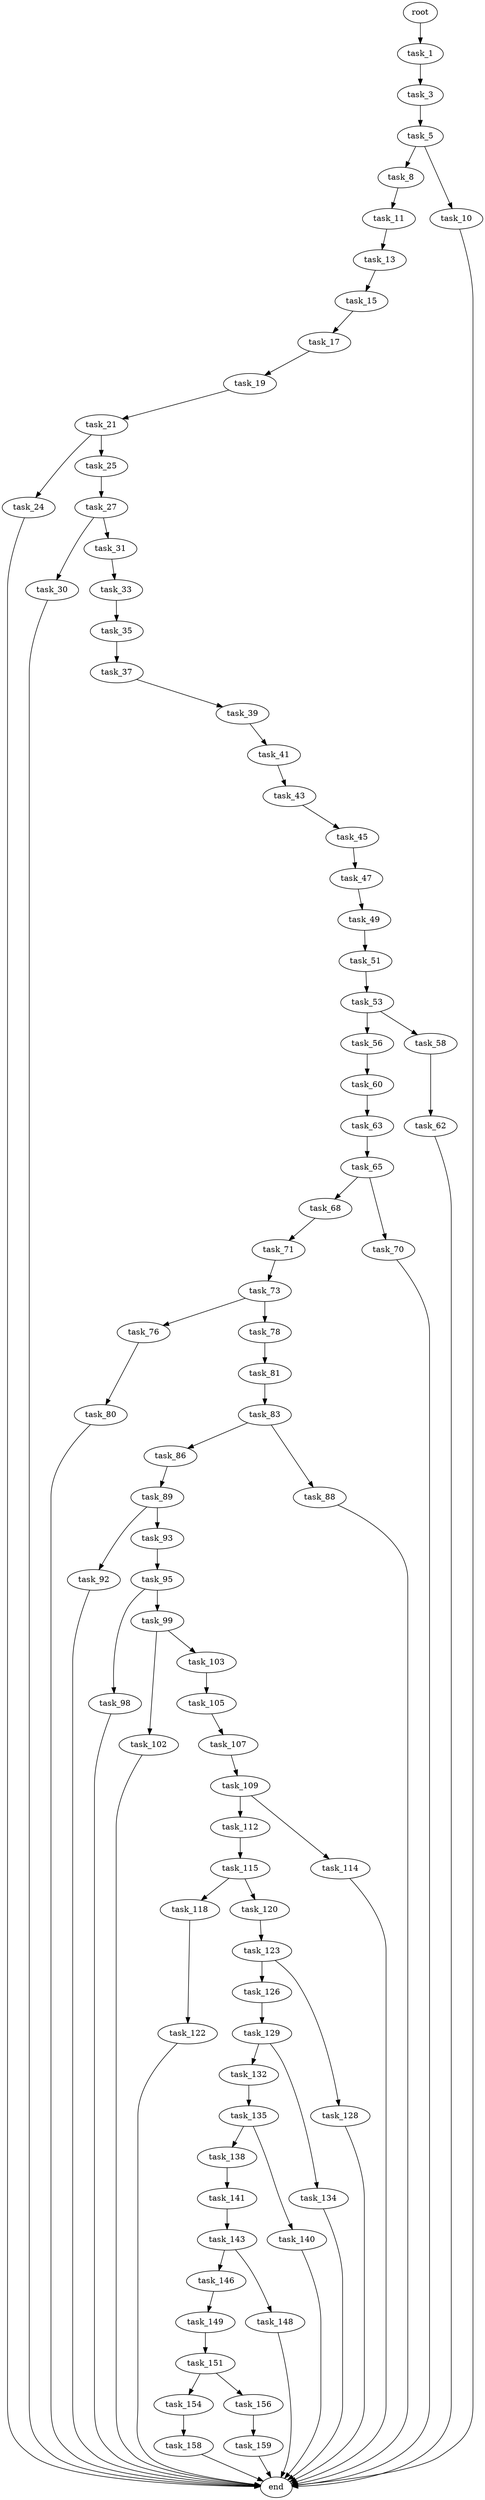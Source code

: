 digraph G {
  root [size="0.000000"];
  task_1 [size="134217728000.000000"];
  task_3 [size="17702824933.000000"];
  task_5 [size="28991029248.000000"];
  task_8 [size="1130583529874.000000"];
  task_10 [size="4691552299.000000"];
  task_11 [size="399597495153.000000"];
  task_13 [size="977512288275.000000"];
  task_15 [size="45082619315.000000"];
  task_17 [size="28100500414.000000"];
  task_19 [size="32573155619.000000"];
  task_21 [size="231928233984.000000"];
  task_24 [size="28991029248.000000"];
  task_25 [size="208178229051.000000"];
  task_27 [size="549755813888.000000"];
  task_30 [size="411189567.000000"];
  task_31 [size="154330621405.000000"];
  task_33 [size="112765603224.000000"];
  task_35 [size="368293445632.000000"];
  task_37 [size="1479707115.000000"];
  task_39 [size="523214605433.000000"];
  task_41 [size="210888761964.000000"];
  task_43 [size="231928233984.000000"];
  task_45 [size="368293445632.000000"];
  task_47 [size="7215447718.000000"];
  task_49 [size="40345178734.000000"];
  task_51 [size="1073741824000.000000"];
  task_53 [size="3357660027.000000"];
  task_56 [size="231928233984.000000"];
  task_58 [size="549755813888.000000"];
  task_60 [size="8589934592.000000"];
  task_62 [size="152313573735.000000"];
  task_63 [size="19061077821.000000"];
  task_65 [size="1073741824000.000000"];
  task_68 [size="134217728000.000000"];
  task_70 [size="35621745795.000000"];
  task_71 [size="14811374702.000000"];
  task_73 [size="5972241572.000000"];
  task_76 [size="476176004731.000000"];
  task_78 [size="11057264103.000000"];
  task_80 [size="5736196467.000000"];
  task_81 [size="21423668712.000000"];
  task_83 [size="231928233984.000000"];
  task_86 [size="549755813888.000000"];
  task_88 [size="10808409331.000000"];
  task_89 [size="28812185067.000000"];
  task_92 [size="29397282711.000000"];
  task_93 [size="1809030126.000000"];
  task_95 [size="619570651.000000"];
  task_98 [size="134217728000.000000"];
  task_99 [size="68719476736.000000"];
  task_102 [size="231928233984.000000"];
  task_103 [size="418541811.000000"];
  task_105 [size="42717897357.000000"];
  task_107 [size="134217728000.000000"];
  task_109 [size="205545245678.000000"];
  task_112 [size="774897264198.000000"];
  task_114 [size="993360828170.000000"];
  task_115 [size="283268827078.000000"];
  task_118 [size="39019382173.000000"];
  task_120 [size="134217728000.000000"];
  task_122 [size="43821949169.000000"];
  task_123 [size="27639389442.000000"];
  task_126 [size="35178025420.000000"];
  task_128 [size="6926619153.000000"];
  task_129 [size="28991029248.000000"];
  task_132 [size="28991029248.000000"];
  task_134 [size="368293445632.000000"];
  task_135 [size="1532137507.000000"];
  task_138 [size="1178347381234.000000"];
  task_140 [size="134217728000.000000"];
  task_141 [size="361772787.000000"];
  task_143 [size="166119192162.000000"];
  task_146 [size="252793937204.000000"];
  task_148 [size="134217728000.000000"];
  task_149 [size="39420541691.000000"];
  task_151 [size="22768424550.000000"];
  task_154 [size="549755813888.000000"];
  task_156 [size="549755813888.000000"];
  task_158 [size="9453542534.000000"];
  task_159 [size="231928233984.000000"];
  end [size="0.000000"];

  root -> task_1 [size="1.000000"];
  task_1 -> task_3 [size="209715200.000000"];
  task_3 -> task_5 [size="301989888.000000"];
  task_5 -> task_8 [size="75497472.000000"];
  task_5 -> task_10 [size="75497472.000000"];
  task_8 -> task_11 [size="838860800.000000"];
  task_10 -> end [size="1.000000"];
  task_11 -> task_13 [size="838860800.000000"];
  task_13 -> task_15 [size="679477248.000000"];
  task_15 -> task_17 [size="33554432.000000"];
  task_17 -> task_19 [size="838860800.000000"];
  task_19 -> task_21 [size="536870912.000000"];
  task_21 -> task_24 [size="301989888.000000"];
  task_21 -> task_25 [size="301989888.000000"];
  task_24 -> end [size="1.000000"];
  task_25 -> task_27 [size="301989888.000000"];
  task_27 -> task_30 [size="536870912.000000"];
  task_27 -> task_31 [size="536870912.000000"];
  task_30 -> end [size="1.000000"];
  task_31 -> task_33 [size="134217728.000000"];
  task_33 -> task_35 [size="301989888.000000"];
  task_35 -> task_37 [size="411041792.000000"];
  task_37 -> task_39 [size="33554432.000000"];
  task_39 -> task_41 [size="679477248.000000"];
  task_41 -> task_43 [size="209715200.000000"];
  task_43 -> task_45 [size="301989888.000000"];
  task_45 -> task_47 [size="411041792.000000"];
  task_47 -> task_49 [size="134217728.000000"];
  task_49 -> task_51 [size="679477248.000000"];
  task_51 -> task_53 [size="838860800.000000"];
  task_53 -> task_56 [size="134217728.000000"];
  task_53 -> task_58 [size="134217728.000000"];
  task_56 -> task_60 [size="301989888.000000"];
  task_58 -> task_62 [size="536870912.000000"];
  task_60 -> task_63 [size="33554432.000000"];
  task_62 -> end [size="1.000000"];
  task_63 -> task_65 [size="411041792.000000"];
  task_65 -> task_68 [size="838860800.000000"];
  task_65 -> task_70 [size="838860800.000000"];
  task_68 -> task_71 [size="209715200.000000"];
  task_70 -> end [size="1.000000"];
  task_71 -> task_73 [size="679477248.000000"];
  task_73 -> task_76 [size="209715200.000000"];
  task_73 -> task_78 [size="209715200.000000"];
  task_76 -> task_80 [size="838860800.000000"];
  task_78 -> task_81 [size="679477248.000000"];
  task_80 -> end [size="1.000000"];
  task_81 -> task_83 [size="33554432.000000"];
  task_83 -> task_86 [size="301989888.000000"];
  task_83 -> task_88 [size="301989888.000000"];
  task_86 -> task_89 [size="536870912.000000"];
  task_88 -> end [size="1.000000"];
  task_89 -> task_92 [size="75497472.000000"];
  task_89 -> task_93 [size="75497472.000000"];
  task_92 -> end [size="1.000000"];
  task_93 -> task_95 [size="33554432.000000"];
  task_95 -> task_98 [size="33554432.000000"];
  task_95 -> task_99 [size="33554432.000000"];
  task_98 -> end [size="1.000000"];
  task_99 -> task_102 [size="134217728.000000"];
  task_99 -> task_103 [size="134217728.000000"];
  task_102 -> end [size="1.000000"];
  task_103 -> task_105 [size="33554432.000000"];
  task_105 -> task_107 [size="33554432.000000"];
  task_107 -> task_109 [size="209715200.000000"];
  task_109 -> task_112 [size="134217728.000000"];
  task_109 -> task_114 [size="134217728.000000"];
  task_112 -> task_115 [size="536870912.000000"];
  task_114 -> end [size="1.000000"];
  task_115 -> task_118 [size="536870912.000000"];
  task_115 -> task_120 [size="536870912.000000"];
  task_118 -> task_122 [size="838860800.000000"];
  task_120 -> task_123 [size="209715200.000000"];
  task_122 -> end [size="1.000000"];
  task_123 -> task_126 [size="679477248.000000"];
  task_123 -> task_128 [size="679477248.000000"];
  task_126 -> task_129 [size="679477248.000000"];
  task_128 -> end [size="1.000000"];
  task_129 -> task_132 [size="75497472.000000"];
  task_129 -> task_134 [size="75497472.000000"];
  task_132 -> task_135 [size="75497472.000000"];
  task_134 -> end [size="1.000000"];
  task_135 -> task_138 [size="33554432.000000"];
  task_135 -> task_140 [size="33554432.000000"];
  task_138 -> task_141 [size="838860800.000000"];
  task_140 -> end [size="1.000000"];
  task_141 -> task_143 [size="33554432.000000"];
  task_143 -> task_146 [size="411041792.000000"];
  task_143 -> task_148 [size="411041792.000000"];
  task_146 -> task_149 [size="301989888.000000"];
  task_148 -> end [size="1.000000"];
  task_149 -> task_151 [size="838860800.000000"];
  task_151 -> task_154 [size="411041792.000000"];
  task_151 -> task_156 [size="411041792.000000"];
  task_154 -> task_158 [size="536870912.000000"];
  task_156 -> task_159 [size="536870912.000000"];
  task_158 -> end [size="1.000000"];
  task_159 -> end [size="1.000000"];
}
